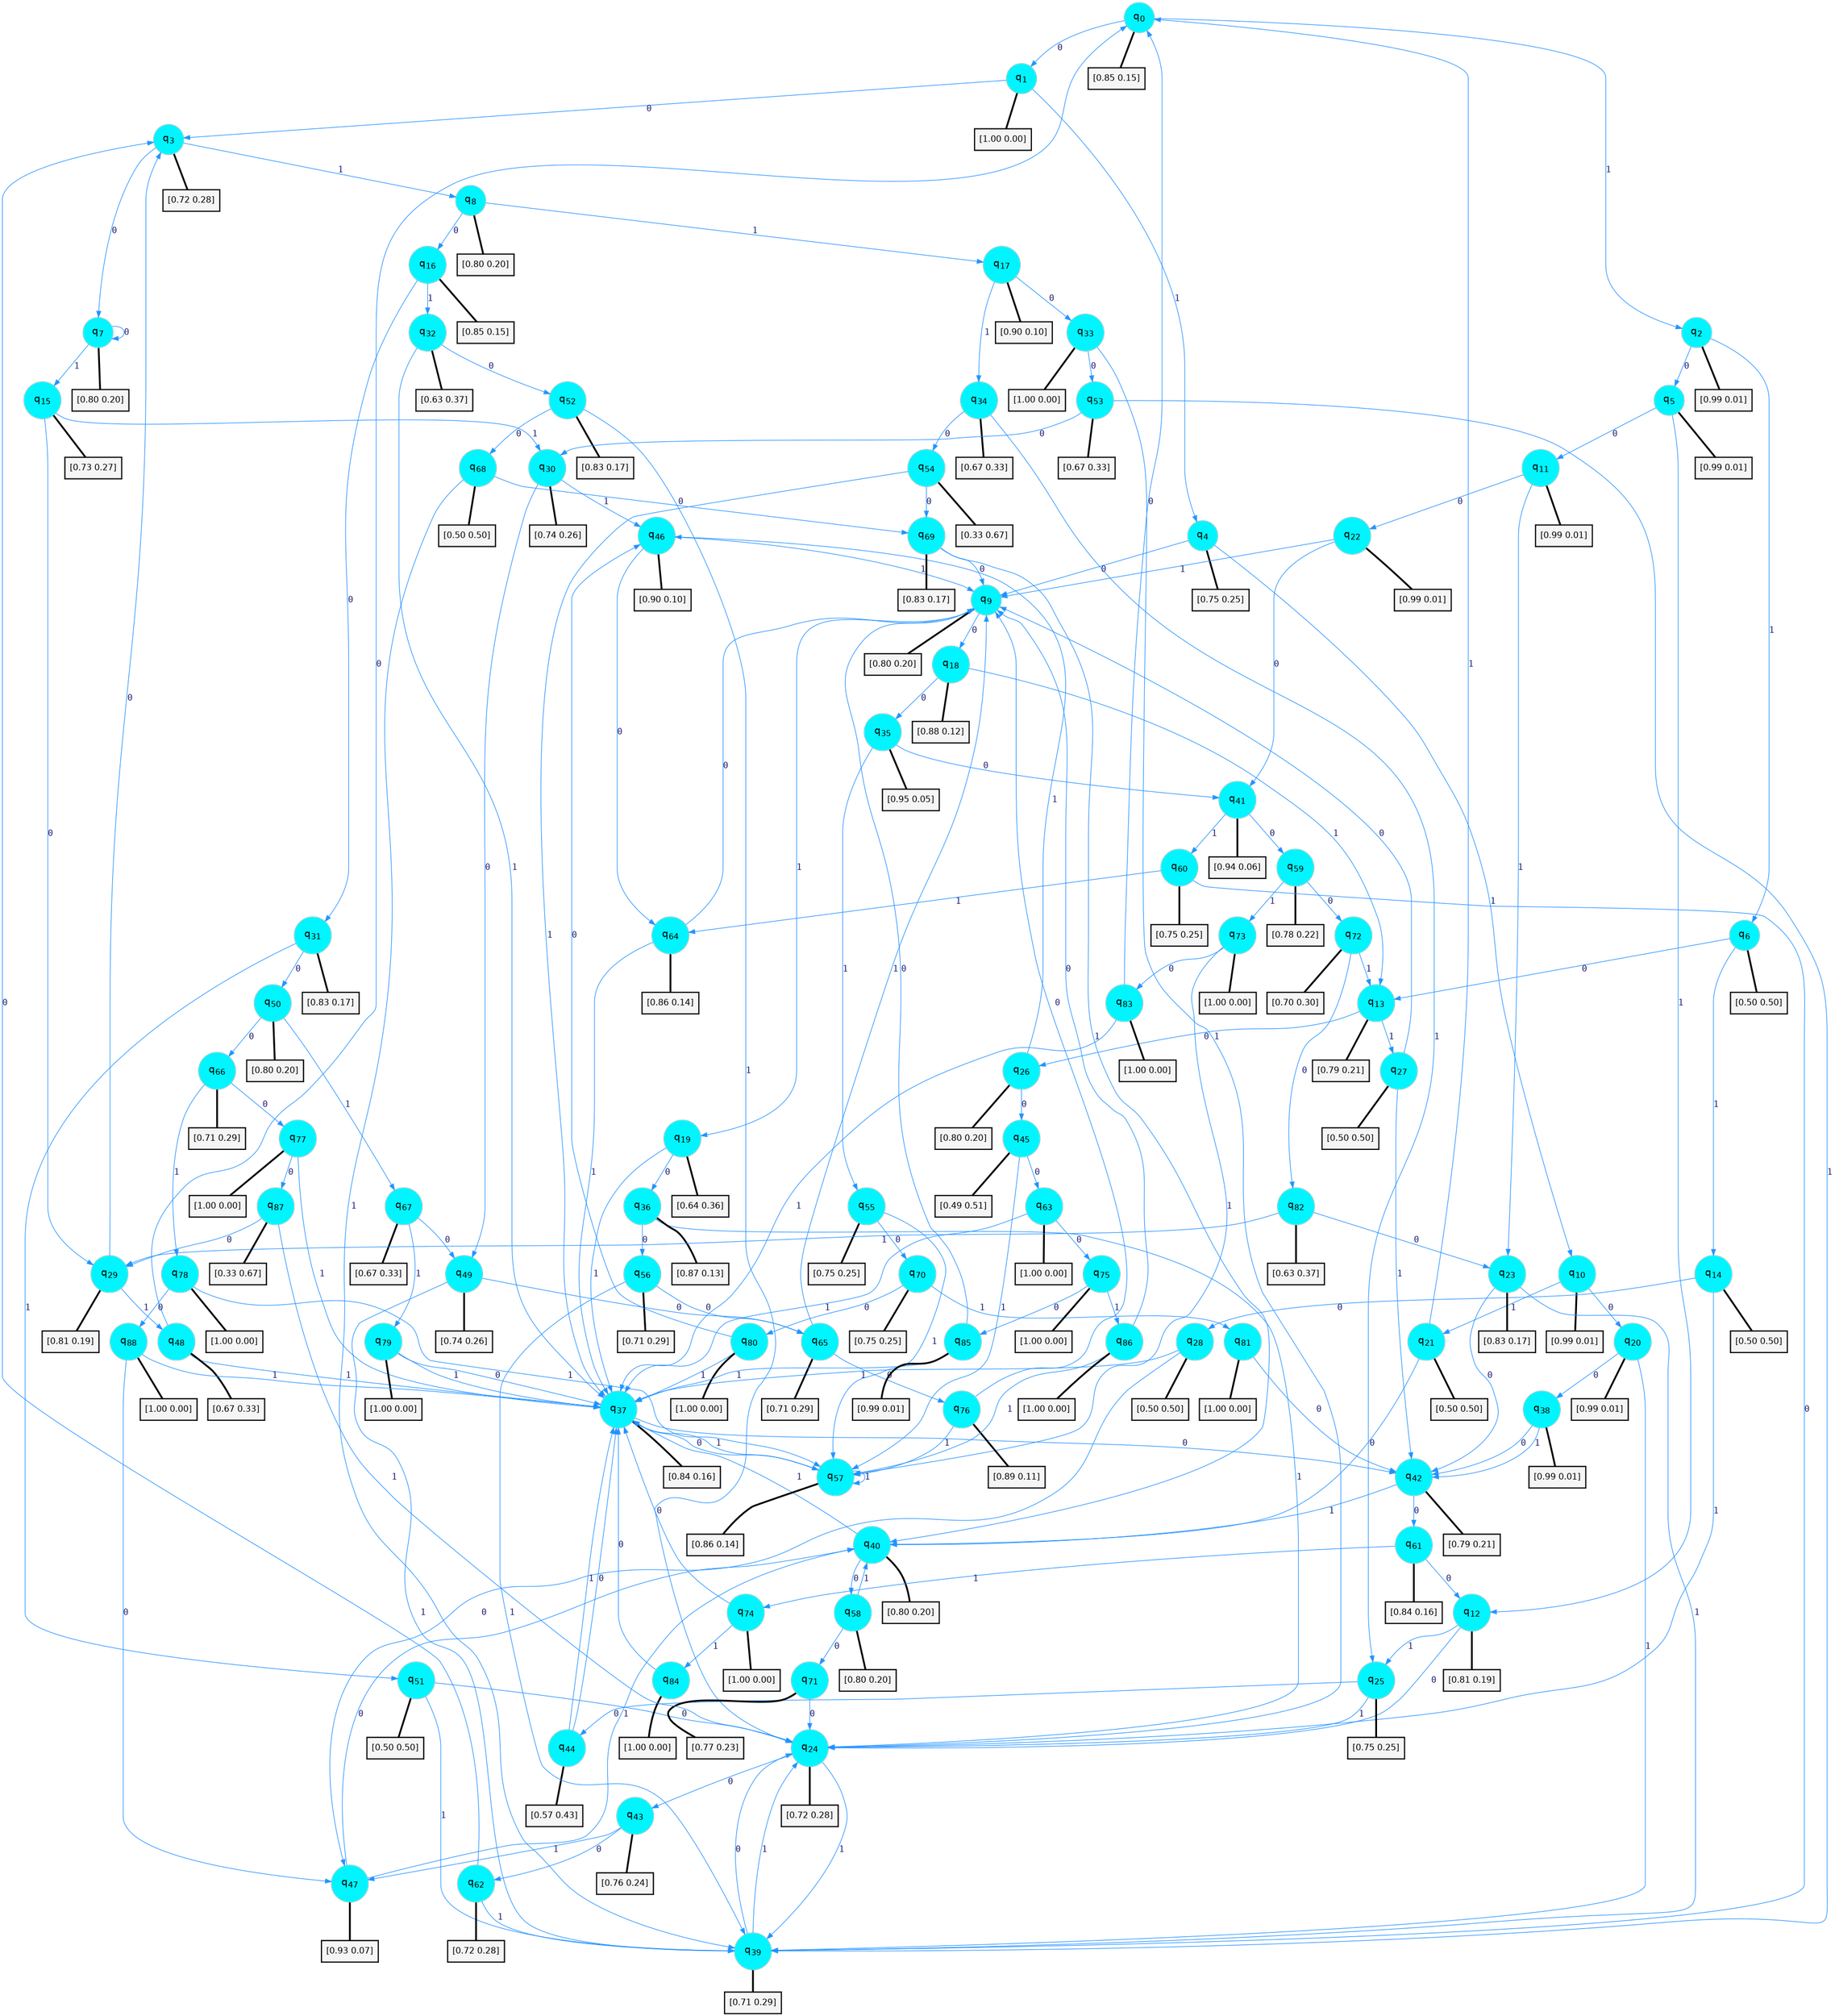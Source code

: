 digraph G {
graph [
bgcolor=transparent, dpi=300, rankdir=TD, size="40,25"];
node [
color=gray, fillcolor=turquoise1, fontcolor=black, fontname=Helvetica, fontsize=16, fontweight=bold, shape=circle, style=filled];
edge [
arrowsize=1, color=dodgerblue1, fontcolor=midnightblue, fontname=courier, fontweight=bold, penwidth=1, style=solid, weight=20];
0[label=<q<SUB>0</SUB>>];
1[label=<q<SUB>1</SUB>>];
2[label=<q<SUB>2</SUB>>];
3[label=<q<SUB>3</SUB>>];
4[label=<q<SUB>4</SUB>>];
5[label=<q<SUB>5</SUB>>];
6[label=<q<SUB>6</SUB>>];
7[label=<q<SUB>7</SUB>>];
8[label=<q<SUB>8</SUB>>];
9[label=<q<SUB>9</SUB>>];
10[label=<q<SUB>10</SUB>>];
11[label=<q<SUB>11</SUB>>];
12[label=<q<SUB>12</SUB>>];
13[label=<q<SUB>13</SUB>>];
14[label=<q<SUB>14</SUB>>];
15[label=<q<SUB>15</SUB>>];
16[label=<q<SUB>16</SUB>>];
17[label=<q<SUB>17</SUB>>];
18[label=<q<SUB>18</SUB>>];
19[label=<q<SUB>19</SUB>>];
20[label=<q<SUB>20</SUB>>];
21[label=<q<SUB>21</SUB>>];
22[label=<q<SUB>22</SUB>>];
23[label=<q<SUB>23</SUB>>];
24[label=<q<SUB>24</SUB>>];
25[label=<q<SUB>25</SUB>>];
26[label=<q<SUB>26</SUB>>];
27[label=<q<SUB>27</SUB>>];
28[label=<q<SUB>28</SUB>>];
29[label=<q<SUB>29</SUB>>];
30[label=<q<SUB>30</SUB>>];
31[label=<q<SUB>31</SUB>>];
32[label=<q<SUB>32</SUB>>];
33[label=<q<SUB>33</SUB>>];
34[label=<q<SUB>34</SUB>>];
35[label=<q<SUB>35</SUB>>];
36[label=<q<SUB>36</SUB>>];
37[label=<q<SUB>37</SUB>>];
38[label=<q<SUB>38</SUB>>];
39[label=<q<SUB>39</SUB>>];
40[label=<q<SUB>40</SUB>>];
41[label=<q<SUB>41</SUB>>];
42[label=<q<SUB>42</SUB>>];
43[label=<q<SUB>43</SUB>>];
44[label=<q<SUB>44</SUB>>];
45[label=<q<SUB>45</SUB>>];
46[label=<q<SUB>46</SUB>>];
47[label=<q<SUB>47</SUB>>];
48[label=<q<SUB>48</SUB>>];
49[label=<q<SUB>49</SUB>>];
50[label=<q<SUB>50</SUB>>];
51[label=<q<SUB>51</SUB>>];
52[label=<q<SUB>52</SUB>>];
53[label=<q<SUB>53</SUB>>];
54[label=<q<SUB>54</SUB>>];
55[label=<q<SUB>55</SUB>>];
56[label=<q<SUB>56</SUB>>];
57[label=<q<SUB>57</SUB>>];
58[label=<q<SUB>58</SUB>>];
59[label=<q<SUB>59</SUB>>];
60[label=<q<SUB>60</SUB>>];
61[label=<q<SUB>61</SUB>>];
62[label=<q<SUB>62</SUB>>];
63[label=<q<SUB>63</SUB>>];
64[label=<q<SUB>64</SUB>>];
65[label=<q<SUB>65</SUB>>];
66[label=<q<SUB>66</SUB>>];
67[label=<q<SUB>67</SUB>>];
68[label=<q<SUB>68</SUB>>];
69[label=<q<SUB>69</SUB>>];
70[label=<q<SUB>70</SUB>>];
71[label=<q<SUB>71</SUB>>];
72[label=<q<SUB>72</SUB>>];
73[label=<q<SUB>73</SUB>>];
74[label=<q<SUB>74</SUB>>];
75[label=<q<SUB>75</SUB>>];
76[label=<q<SUB>76</SUB>>];
77[label=<q<SUB>77</SUB>>];
78[label=<q<SUB>78</SUB>>];
79[label=<q<SUB>79</SUB>>];
80[label=<q<SUB>80</SUB>>];
81[label=<q<SUB>81</SUB>>];
82[label=<q<SUB>82</SUB>>];
83[label=<q<SUB>83</SUB>>];
84[label=<q<SUB>84</SUB>>];
85[label=<q<SUB>85</SUB>>];
86[label=<q<SUB>86</SUB>>];
87[label=<q<SUB>87</SUB>>];
88[label=<q<SUB>88</SUB>>];
89[label="[0.85 0.15]", shape=box,fontcolor=black, fontname=Helvetica, fontsize=14, penwidth=2, fillcolor=whitesmoke,color=black];
90[label="[1.00 0.00]", shape=box,fontcolor=black, fontname=Helvetica, fontsize=14, penwidth=2, fillcolor=whitesmoke,color=black];
91[label="[0.99 0.01]", shape=box,fontcolor=black, fontname=Helvetica, fontsize=14, penwidth=2, fillcolor=whitesmoke,color=black];
92[label="[0.72 0.28]", shape=box,fontcolor=black, fontname=Helvetica, fontsize=14, penwidth=2, fillcolor=whitesmoke,color=black];
93[label="[0.75 0.25]", shape=box,fontcolor=black, fontname=Helvetica, fontsize=14, penwidth=2, fillcolor=whitesmoke,color=black];
94[label="[0.99 0.01]", shape=box,fontcolor=black, fontname=Helvetica, fontsize=14, penwidth=2, fillcolor=whitesmoke,color=black];
95[label="[0.50 0.50]", shape=box,fontcolor=black, fontname=Helvetica, fontsize=14, penwidth=2, fillcolor=whitesmoke,color=black];
96[label="[0.80 0.20]", shape=box,fontcolor=black, fontname=Helvetica, fontsize=14, penwidth=2, fillcolor=whitesmoke,color=black];
97[label="[0.80 0.20]", shape=box,fontcolor=black, fontname=Helvetica, fontsize=14, penwidth=2, fillcolor=whitesmoke,color=black];
98[label="[0.80 0.20]", shape=box,fontcolor=black, fontname=Helvetica, fontsize=14, penwidth=2, fillcolor=whitesmoke,color=black];
99[label="[0.99 0.01]", shape=box,fontcolor=black, fontname=Helvetica, fontsize=14, penwidth=2, fillcolor=whitesmoke,color=black];
100[label="[0.99 0.01]", shape=box,fontcolor=black, fontname=Helvetica, fontsize=14, penwidth=2, fillcolor=whitesmoke,color=black];
101[label="[0.81 0.19]", shape=box,fontcolor=black, fontname=Helvetica, fontsize=14, penwidth=2, fillcolor=whitesmoke,color=black];
102[label="[0.79 0.21]", shape=box,fontcolor=black, fontname=Helvetica, fontsize=14, penwidth=2, fillcolor=whitesmoke,color=black];
103[label="[0.50 0.50]", shape=box,fontcolor=black, fontname=Helvetica, fontsize=14, penwidth=2, fillcolor=whitesmoke,color=black];
104[label="[0.73 0.27]", shape=box,fontcolor=black, fontname=Helvetica, fontsize=14, penwidth=2, fillcolor=whitesmoke,color=black];
105[label="[0.85 0.15]", shape=box,fontcolor=black, fontname=Helvetica, fontsize=14, penwidth=2, fillcolor=whitesmoke,color=black];
106[label="[0.90 0.10]", shape=box,fontcolor=black, fontname=Helvetica, fontsize=14, penwidth=2, fillcolor=whitesmoke,color=black];
107[label="[0.88 0.12]", shape=box,fontcolor=black, fontname=Helvetica, fontsize=14, penwidth=2, fillcolor=whitesmoke,color=black];
108[label="[0.64 0.36]", shape=box,fontcolor=black, fontname=Helvetica, fontsize=14, penwidth=2, fillcolor=whitesmoke,color=black];
109[label="[0.99 0.01]", shape=box,fontcolor=black, fontname=Helvetica, fontsize=14, penwidth=2, fillcolor=whitesmoke,color=black];
110[label="[0.50 0.50]", shape=box,fontcolor=black, fontname=Helvetica, fontsize=14, penwidth=2, fillcolor=whitesmoke,color=black];
111[label="[0.99 0.01]", shape=box,fontcolor=black, fontname=Helvetica, fontsize=14, penwidth=2, fillcolor=whitesmoke,color=black];
112[label="[0.83 0.17]", shape=box,fontcolor=black, fontname=Helvetica, fontsize=14, penwidth=2, fillcolor=whitesmoke,color=black];
113[label="[0.72 0.28]", shape=box,fontcolor=black, fontname=Helvetica, fontsize=14, penwidth=2, fillcolor=whitesmoke,color=black];
114[label="[0.75 0.25]", shape=box,fontcolor=black, fontname=Helvetica, fontsize=14, penwidth=2, fillcolor=whitesmoke,color=black];
115[label="[0.80 0.20]", shape=box,fontcolor=black, fontname=Helvetica, fontsize=14, penwidth=2, fillcolor=whitesmoke,color=black];
116[label="[0.50 0.50]", shape=box,fontcolor=black, fontname=Helvetica, fontsize=14, penwidth=2, fillcolor=whitesmoke,color=black];
117[label="[0.50 0.50]", shape=box,fontcolor=black, fontname=Helvetica, fontsize=14, penwidth=2, fillcolor=whitesmoke,color=black];
118[label="[0.81 0.19]", shape=box,fontcolor=black, fontname=Helvetica, fontsize=14, penwidth=2, fillcolor=whitesmoke,color=black];
119[label="[0.74 0.26]", shape=box,fontcolor=black, fontname=Helvetica, fontsize=14, penwidth=2, fillcolor=whitesmoke,color=black];
120[label="[0.83 0.17]", shape=box,fontcolor=black, fontname=Helvetica, fontsize=14, penwidth=2, fillcolor=whitesmoke,color=black];
121[label="[0.63 0.37]", shape=box,fontcolor=black, fontname=Helvetica, fontsize=14, penwidth=2, fillcolor=whitesmoke,color=black];
122[label="[1.00 0.00]", shape=box,fontcolor=black, fontname=Helvetica, fontsize=14, penwidth=2, fillcolor=whitesmoke,color=black];
123[label="[0.67 0.33]", shape=box,fontcolor=black, fontname=Helvetica, fontsize=14, penwidth=2, fillcolor=whitesmoke,color=black];
124[label="[0.95 0.05]", shape=box,fontcolor=black, fontname=Helvetica, fontsize=14, penwidth=2, fillcolor=whitesmoke,color=black];
125[label="[0.87 0.13]", shape=box,fontcolor=black, fontname=Helvetica, fontsize=14, penwidth=2, fillcolor=whitesmoke,color=black];
126[label="[0.84 0.16]", shape=box,fontcolor=black, fontname=Helvetica, fontsize=14, penwidth=2, fillcolor=whitesmoke,color=black];
127[label="[0.99 0.01]", shape=box,fontcolor=black, fontname=Helvetica, fontsize=14, penwidth=2, fillcolor=whitesmoke,color=black];
128[label="[0.71 0.29]", shape=box,fontcolor=black, fontname=Helvetica, fontsize=14, penwidth=2, fillcolor=whitesmoke,color=black];
129[label="[0.80 0.20]", shape=box,fontcolor=black, fontname=Helvetica, fontsize=14, penwidth=2, fillcolor=whitesmoke,color=black];
130[label="[0.94 0.06]", shape=box,fontcolor=black, fontname=Helvetica, fontsize=14, penwidth=2, fillcolor=whitesmoke,color=black];
131[label="[0.79 0.21]", shape=box,fontcolor=black, fontname=Helvetica, fontsize=14, penwidth=2, fillcolor=whitesmoke,color=black];
132[label="[0.76 0.24]", shape=box,fontcolor=black, fontname=Helvetica, fontsize=14, penwidth=2, fillcolor=whitesmoke,color=black];
133[label="[0.57 0.43]", shape=box,fontcolor=black, fontname=Helvetica, fontsize=14, penwidth=2, fillcolor=whitesmoke,color=black];
134[label="[0.49 0.51]", shape=box,fontcolor=black, fontname=Helvetica, fontsize=14, penwidth=2, fillcolor=whitesmoke,color=black];
135[label="[0.90 0.10]", shape=box,fontcolor=black, fontname=Helvetica, fontsize=14, penwidth=2, fillcolor=whitesmoke,color=black];
136[label="[0.93 0.07]", shape=box,fontcolor=black, fontname=Helvetica, fontsize=14, penwidth=2, fillcolor=whitesmoke,color=black];
137[label="[0.67 0.33]", shape=box,fontcolor=black, fontname=Helvetica, fontsize=14, penwidth=2, fillcolor=whitesmoke,color=black];
138[label="[0.74 0.26]", shape=box,fontcolor=black, fontname=Helvetica, fontsize=14, penwidth=2, fillcolor=whitesmoke,color=black];
139[label="[0.80 0.20]", shape=box,fontcolor=black, fontname=Helvetica, fontsize=14, penwidth=2, fillcolor=whitesmoke,color=black];
140[label="[0.50 0.50]", shape=box,fontcolor=black, fontname=Helvetica, fontsize=14, penwidth=2, fillcolor=whitesmoke,color=black];
141[label="[0.83 0.17]", shape=box,fontcolor=black, fontname=Helvetica, fontsize=14, penwidth=2, fillcolor=whitesmoke,color=black];
142[label="[0.67 0.33]", shape=box,fontcolor=black, fontname=Helvetica, fontsize=14, penwidth=2, fillcolor=whitesmoke,color=black];
143[label="[0.33 0.67]", shape=box,fontcolor=black, fontname=Helvetica, fontsize=14, penwidth=2, fillcolor=whitesmoke,color=black];
144[label="[0.75 0.25]", shape=box,fontcolor=black, fontname=Helvetica, fontsize=14, penwidth=2, fillcolor=whitesmoke,color=black];
145[label="[0.71 0.29]", shape=box,fontcolor=black, fontname=Helvetica, fontsize=14, penwidth=2, fillcolor=whitesmoke,color=black];
146[label="[0.86 0.14]", shape=box,fontcolor=black, fontname=Helvetica, fontsize=14, penwidth=2, fillcolor=whitesmoke,color=black];
147[label="[0.80 0.20]", shape=box,fontcolor=black, fontname=Helvetica, fontsize=14, penwidth=2, fillcolor=whitesmoke,color=black];
148[label="[0.78 0.22]", shape=box,fontcolor=black, fontname=Helvetica, fontsize=14, penwidth=2, fillcolor=whitesmoke,color=black];
149[label="[0.75 0.25]", shape=box,fontcolor=black, fontname=Helvetica, fontsize=14, penwidth=2, fillcolor=whitesmoke,color=black];
150[label="[0.84 0.16]", shape=box,fontcolor=black, fontname=Helvetica, fontsize=14, penwidth=2, fillcolor=whitesmoke,color=black];
151[label="[0.72 0.28]", shape=box,fontcolor=black, fontname=Helvetica, fontsize=14, penwidth=2, fillcolor=whitesmoke,color=black];
152[label="[1.00 0.00]", shape=box,fontcolor=black, fontname=Helvetica, fontsize=14, penwidth=2, fillcolor=whitesmoke,color=black];
153[label="[0.86 0.14]", shape=box,fontcolor=black, fontname=Helvetica, fontsize=14, penwidth=2, fillcolor=whitesmoke,color=black];
154[label="[0.71 0.29]", shape=box,fontcolor=black, fontname=Helvetica, fontsize=14, penwidth=2, fillcolor=whitesmoke,color=black];
155[label="[0.71 0.29]", shape=box,fontcolor=black, fontname=Helvetica, fontsize=14, penwidth=2, fillcolor=whitesmoke,color=black];
156[label="[0.67 0.33]", shape=box,fontcolor=black, fontname=Helvetica, fontsize=14, penwidth=2, fillcolor=whitesmoke,color=black];
157[label="[0.50 0.50]", shape=box,fontcolor=black, fontname=Helvetica, fontsize=14, penwidth=2, fillcolor=whitesmoke,color=black];
158[label="[0.83 0.17]", shape=box,fontcolor=black, fontname=Helvetica, fontsize=14, penwidth=2, fillcolor=whitesmoke,color=black];
159[label="[0.75 0.25]", shape=box,fontcolor=black, fontname=Helvetica, fontsize=14, penwidth=2, fillcolor=whitesmoke,color=black];
160[label="[0.77 0.23]", shape=box,fontcolor=black, fontname=Helvetica, fontsize=14, penwidth=2, fillcolor=whitesmoke,color=black];
161[label="[0.70 0.30]", shape=box,fontcolor=black, fontname=Helvetica, fontsize=14, penwidth=2, fillcolor=whitesmoke,color=black];
162[label="[1.00 0.00]", shape=box,fontcolor=black, fontname=Helvetica, fontsize=14, penwidth=2, fillcolor=whitesmoke,color=black];
163[label="[1.00 0.00]", shape=box,fontcolor=black, fontname=Helvetica, fontsize=14, penwidth=2, fillcolor=whitesmoke,color=black];
164[label="[1.00 0.00]", shape=box,fontcolor=black, fontname=Helvetica, fontsize=14, penwidth=2, fillcolor=whitesmoke,color=black];
165[label="[0.89 0.11]", shape=box,fontcolor=black, fontname=Helvetica, fontsize=14, penwidth=2, fillcolor=whitesmoke,color=black];
166[label="[1.00 0.00]", shape=box,fontcolor=black, fontname=Helvetica, fontsize=14, penwidth=2, fillcolor=whitesmoke,color=black];
167[label="[1.00 0.00]", shape=box,fontcolor=black, fontname=Helvetica, fontsize=14, penwidth=2, fillcolor=whitesmoke,color=black];
168[label="[1.00 0.00]", shape=box,fontcolor=black, fontname=Helvetica, fontsize=14, penwidth=2, fillcolor=whitesmoke,color=black];
169[label="[1.00 0.00]", shape=box,fontcolor=black, fontname=Helvetica, fontsize=14, penwidth=2, fillcolor=whitesmoke,color=black];
170[label="[1.00 0.00]", shape=box,fontcolor=black, fontname=Helvetica, fontsize=14, penwidth=2, fillcolor=whitesmoke,color=black];
171[label="[0.63 0.37]", shape=box,fontcolor=black, fontname=Helvetica, fontsize=14, penwidth=2, fillcolor=whitesmoke,color=black];
172[label="[1.00 0.00]", shape=box,fontcolor=black, fontname=Helvetica, fontsize=14, penwidth=2, fillcolor=whitesmoke,color=black];
173[label="[1.00 0.00]", shape=box,fontcolor=black, fontname=Helvetica, fontsize=14, penwidth=2, fillcolor=whitesmoke,color=black];
174[label="[0.99 0.01]", shape=box,fontcolor=black, fontname=Helvetica, fontsize=14, penwidth=2, fillcolor=whitesmoke,color=black];
175[label="[1.00 0.00]", shape=box,fontcolor=black, fontname=Helvetica, fontsize=14, penwidth=2, fillcolor=whitesmoke,color=black];
176[label="[0.33 0.67]", shape=box,fontcolor=black, fontname=Helvetica, fontsize=14, penwidth=2, fillcolor=whitesmoke,color=black];
177[label="[1.00 0.00]", shape=box,fontcolor=black, fontname=Helvetica, fontsize=14, penwidth=2, fillcolor=whitesmoke,color=black];
0->1 [label=0];
0->2 [label=1];
0->89 [arrowhead=none, penwidth=3,color=black];
1->3 [label=0];
1->4 [label=1];
1->90 [arrowhead=none, penwidth=3,color=black];
2->5 [label=0];
2->6 [label=1];
2->91 [arrowhead=none, penwidth=3,color=black];
3->7 [label=0];
3->8 [label=1];
3->92 [arrowhead=none, penwidth=3,color=black];
4->9 [label=0];
4->10 [label=1];
4->93 [arrowhead=none, penwidth=3,color=black];
5->11 [label=0];
5->12 [label=1];
5->94 [arrowhead=none, penwidth=3,color=black];
6->13 [label=0];
6->14 [label=1];
6->95 [arrowhead=none, penwidth=3,color=black];
7->7 [label=0];
7->15 [label=1];
7->96 [arrowhead=none, penwidth=3,color=black];
8->16 [label=0];
8->17 [label=1];
8->97 [arrowhead=none, penwidth=3,color=black];
9->18 [label=0];
9->19 [label=1];
9->98 [arrowhead=none, penwidth=3,color=black];
10->20 [label=0];
10->21 [label=1];
10->99 [arrowhead=none, penwidth=3,color=black];
11->22 [label=0];
11->23 [label=1];
11->100 [arrowhead=none, penwidth=3,color=black];
12->24 [label=0];
12->25 [label=1];
12->101 [arrowhead=none, penwidth=3,color=black];
13->26 [label=0];
13->27 [label=1];
13->102 [arrowhead=none, penwidth=3,color=black];
14->28 [label=0];
14->24 [label=1];
14->103 [arrowhead=none, penwidth=3,color=black];
15->29 [label=0];
15->30 [label=1];
15->104 [arrowhead=none, penwidth=3,color=black];
16->31 [label=0];
16->32 [label=1];
16->105 [arrowhead=none, penwidth=3,color=black];
17->33 [label=0];
17->34 [label=1];
17->106 [arrowhead=none, penwidth=3,color=black];
18->35 [label=0];
18->13 [label=1];
18->107 [arrowhead=none, penwidth=3,color=black];
19->36 [label=0];
19->37 [label=1];
19->108 [arrowhead=none, penwidth=3,color=black];
20->38 [label=0];
20->39 [label=1];
20->109 [arrowhead=none, penwidth=3,color=black];
21->40 [label=0];
21->0 [label=1];
21->110 [arrowhead=none, penwidth=3,color=black];
22->41 [label=0];
22->9 [label=1];
22->111 [arrowhead=none, penwidth=3,color=black];
23->42 [label=0];
23->39 [label=1];
23->112 [arrowhead=none, penwidth=3,color=black];
24->43 [label=0];
24->39 [label=1];
24->113 [arrowhead=none, penwidth=3,color=black];
25->44 [label=0];
25->24 [label=1];
25->114 [arrowhead=none, penwidth=3,color=black];
26->45 [label=0];
26->46 [label=1];
26->115 [arrowhead=none, penwidth=3,color=black];
27->9 [label=0];
27->42 [label=1];
27->116 [arrowhead=none, penwidth=3,color=black];
28->47 [label=0];
28->37 [label=1];
28->117 [arrowhead=none, penwidth=3,color=black];
29->3 [label=0];
29->48 [label=1];
29->118 [arrowhead=none, penwidth=3,color=black];
30->49 [label=0];
30->46 [label=1];
30->119 [arrowhead=none, penwidth=3,color=black];
31->50 [label=0];
31->51 [label=1];
31->120 [arrowhead=none, penwidth=3,color=black];
32->52 [label=0];
32->37 [label=1];
32->121 [arrowhead=none, penwidth=3,color=black];
33->53 [label=0];
33->24 [label=1];
33->122 [arrowhead=none, penwidth=3,color=black];
34->54 [label=0];
34->25 [label=1];
34->123 [arrowhead=none, penwidth=3,color=black];
35->41 [label=0];
35->55 [label=1];
35->124 [arrowhead=none, penwidth=3,color=black];
36->56 [label=0];
36->24 [label=1];
36->125 [arrowhead=none, penwidth=3,color=black];
37->42 [label=0];
37->57 [label=1];
37->126 [arrowhead=none, penwidth=3,color=black];
38->42 [label=0];
38->42 [label=1];
38->127 [arrowhead=none, penwidth=3,color=black];
39->24 [label=0];
39->24 [label=1];
39->128 [arrowhead=none, penwidth=3,color=black];
40->58 [label=0];
40->37 [label=1];
40->129 [arrowhead=none, penwidth=3,color=black];
41->59 [label=0];
41->60 [label=1];
41->130 [arrowhead=none, penwidth=3,color=black];
42->61 [label=0];
42->40 [label=1];
42->131 [arrowhead=none, penwidth=3,color=black];
43->62 [label=0];
43->47 [label=1];
43->132 [arrowhead=none, penwidth=3,color=black];
44->37 [label=0];
44->37 [label=1];
44->133 [arrowhead=none, penwidth=3,color=black];
45->63 [label=0];
45->57 [label=1];
45->134 [arrowhead=none, penwidth=3,color=black];
46->64 [label=0];
46->9 [label=1];
46->135 [arrowhead=none, penwidth=3,color=black];
47->40 [label=0];
47->40 [label=1];
47->136 [arrowhead=none, penwidth=3,color=black];
48->0 [label=0];
48->37 [label=1];
48->137 [arrowhead=none, penwidth=3,color=black];
49->65 [label=0];
49->39 [label=1];
49->138 [arrowhead=none, penwidth=3,color=black];
50->66 [label=0];
50->67 [label=1];
50->139 [arrowhead=none, penwidth=3,color=black];
51->24 [label=0];
51->39 [label=1];
51->140 [arrowhead=none, penwidth=3,color=black];
52->68 [label=0];
52->24 [label=1];
52->141 [arrowhead=none, penwidth=3,color=black];
53->30 [label=0];
53->39 [label=1];
53->142 [arrowhead=none, penwidth=3,color=black];
54->69 [label=0];
54->37 [label=1];
54->143 [arrowhead=none, penwidth=3,color=black];
55->70 [label=0];
55->57 [label=1];
55->144 [arrowhead=none, penwidth=3,color=black];
56->65 [label=0];
56->39 [label=1];
56->145 [arrowhead=none, penwidth=3,color=black];
57->37 [label=0];
57->57 [label=1];
57->146 [arrowhead=none, penwidth=3,color=black];
58->71 [label=0];
58->40 [label=1];
58->147 [arrowhead=none, penwidth=3,color=black];
59->72 [label=0];
59->73 [label=1];
59->148 [arrowhead=none, penwidth=3,color=black];
60->39 [label=0];
60->64 [label=1];
60->149 [arrowhead=none, penwidth=3,color=black];
61->12 [label=0];
61->74 [label=1];
61->150 [arrowhead=none, penwidth=3,color=black];
62->3 [label=0];
62->39 [label=1];
62->151 [arrowhead=none, penwidth=3,color=black];
63->75 [label=0];
63->37 [label=1];
63->152 [arrowhead=none, penwidth=3,color=black];
64->9 [label=0];
64->37 [label=1];
64->153 [arrowhead=none, penwidth=3,color=black];
65->76 [label=0];
65->9 [label=1];
65->154 [arrowhead=none, penwidth=3,color=black];
66->77 [label=0];
66->78 [label=1];
66->155 [arrowhead=none, penwidth=3,color=black];
67->49 [label=0];
67->79 [label=1];
67->156 [arrowhead=none, penwidth=3,color=black];
68->69 [label=0];
68->39 [label=1];
68->157 [arrowhead=none, penwidth=3,color=black];
69->9 [label=0];
69->40 [label=1];
69->158 [arrowhead=none, penwidth=3,color=black];
70->80 [label=0];
70->81 [label=1];
70->159 [arrowhead=none, penwidth=3,color=black];
71->24 [label=0];
71->160 [arrowhead=none, penwidth=3,color=black];
72->82 [label=0];
72->13 [label=1];
72->161 [arrowhead=none, penwidth=3,color=black];
73->83 [label=0];
73->57 [label=1];
73->162 [arrowhead=none, penwidth=3,color=black];
74->37 [label=0];
74->84 [label=1];
74->163 [arrowhead=none, penwidth=3,color=black];
75->85 [label=0];
75->86 [label=1];
75->164 [arrowhead=none, penwidth=3,color=black];
76->9 [label=0];
76->57 [label=1];
76->165 [arrowhead=none, penwidth=3,color=black];
77->87 [label=0];
77->37 [label=1];
77->166 [arrowhead=none, penwidth=3,color=black];
78->88 [label=0];
78->57 [label=1];
78->167 [arrowhead=none, penwidth=3,color=black];
79->37 [label=0];
79->37 [label=1];
79->168 [arrowhead=none, penwidth=3,color=black];
80->46 [label=0];
80->37 [label=1];
80->169 [arrowhead=none, penwidth=3,color=black];
81->42 [label=0];
81->170 [arrowhead=none, penwidth=3,color=black];
82->23 [label=0];
82->29 [label=1];
82->171 [arrowhead=none, penwidth=3,color=black];
83->0 [label=0];
83->37 [label=1];
83->172 [arrowhead=none, penwidth=3,color=black];
84->37 [label=0];
84->173 [arrowhead=none, penwidth=3,color=black];
85->9 [label=0];
85->37 [label=1];
85->174 [arrowhead=none, penwidth=3,color=black];
86->9 [label=0];
86->57 [label=1];
86->175 [arrowhead=none, penwidth=3,color=black];
87->29 [label=0];
87->24 [label=1];
87->176 [arrowhead=none, penwidth=3,color=black];
88->47 [label=0];
88->37 [label=1];
88->177 [arrowhead=none, penwidth=3,color=black];
}
